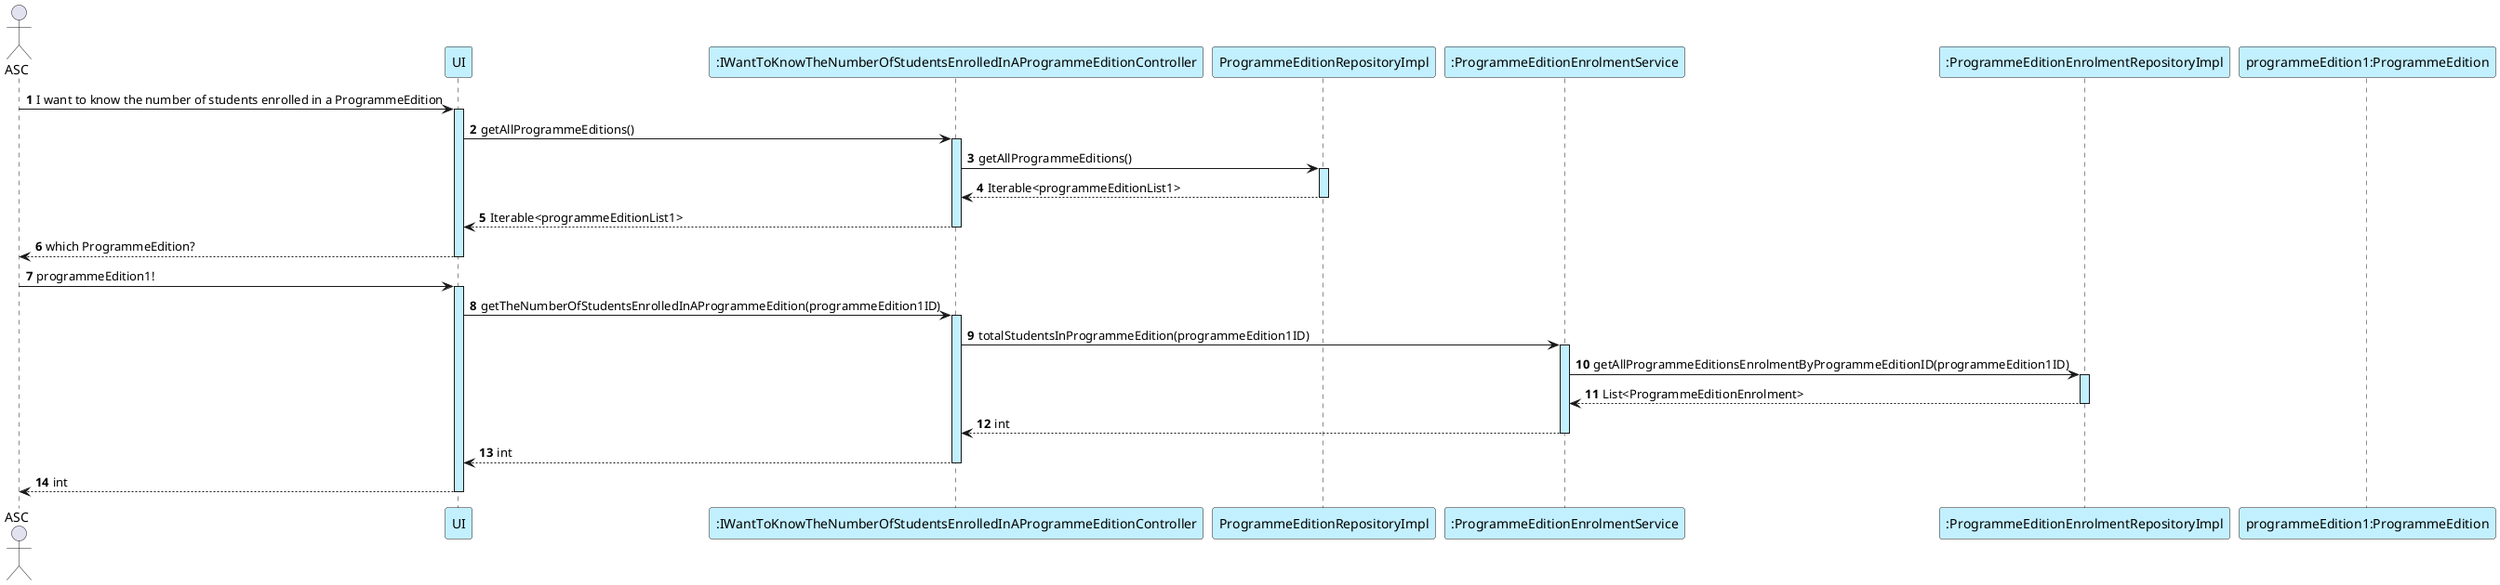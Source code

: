 @startuml US21
actor ASC
participant UI #application
participant ":IWantToKnowTheNumberOfStudentsEnrolledInAProgrammeEditionController" #application
participant "ProgrammeEditionRepositoryImpl" #application
participant ":ProgrammeEditionEnrolmentService" #application
participant ":ProgrammeEditionEnrolmentRepositoryImpl" #application
participant "programmeEdition1:ProgrammeEdition" #application
autonumber

ASC -> UI  ++ #application : I want to know the number of students enrolled in a ProgrammeEdition
UI -> ":IWantToKnowTheNumberOfStudentsEnrolledInAProgrammeEditionController" ++ #application: getAllProgrammeEditions()
":IWantToKnowTheNumberOfStudentsEnrolledInAProgrammeEditionController" -> "ProgrammeEditionRepositoryImpl" ++ #application: getAllProgrammeEditions()
"ProgrammeEditionRepositoryImpl" --> ":IWantToKnowTheNumberOfStudentsEnrolledInAProgrammeEditionController" -- : Iterable<programmeEditionList1>
":IWantToKnowTheNumberOfStudentsEnrolledInAProgrammeEditionController" --> UI -- : Iterable<programmeEditionList1>
UI --> ASC -- : which ProgrammeEdition?

ASC -> UI ++ #application: programmeEdition1!
UI -> ":IWantToKnowTheNumberOfStudentsEnrolledInAProgrammeEditionController" ++ #application: getTheNumberOfStudentsEnrolledInAProgrammeEdition(programmeEdition1ID)
":IWantToKnowTheNumberOfStudentsEnrolledInAProgrammeEditionController" -> ":ProgrammeEditionEnrolmentService" ++ #application: totalStudentsInProgrammeEdition(programmeEdition1ID)
":ProgrammeEditionEnrolmentService" -> ":ProgrammeEditionEnrolmentRepositoryImpl" ++ #application: getAllProgrammeEditionsEnrolmentByProgrammeEditionID(programmeEdition1ID)
":ProgrammeEditionEnrolmentRepositoryImpl" --> ":ProgrammeEditionEnrolmentService" --: List<ProgrammeEditionEnrolment>
":ProgrammeEditionEnrolmentService" --> ":IWantToKnowTheNumberOfStudentsEnrolledInAProgrammeEditionController" --: int
":IWantToKnowTheNumberOfStudentsEnrolledInAProgrammeEditionController" --> "UI" -- #application : int
"UI" --> ASC -- #application : int
@enduml